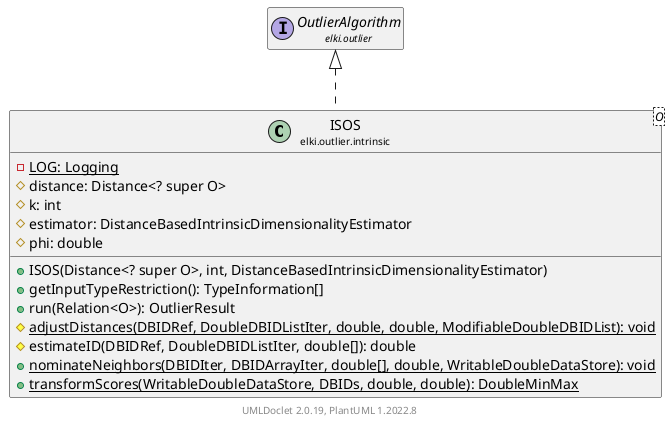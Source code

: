 @startuml
    remove .*\.(Instance|Par|Parameterizer|Factory)$
    set namespaceSeparator none
    hide empty fields
    hide empty methods

    class "<size:14>ISOS\n<size:10>elki.outlier.intrinsic" as elki.outlier.intrinsic.ISOS<O> [[ISOS.html]] {
        {static} -LOG: Logging
        #distance: Distance<? super O>
        #k: int
        #estimator: DistanceBasedIntrinsicDimensionalityEstimator
        #phi: double
        +ISOS(Distance<? super O>, int, DistanceBasedIntrinsicDimensionalityEstimator)
        +getInputTypeRestriction(): TypeInformation[]
        +run(Relation<O>): OutlierResult
        {static} #adjustDistances(DBIDRef, DoubleDBIDListIter, double, double, ModifiableDoubleDBIDList): void
        #estimateID(DBIDRef, DoubleDBIDListIter, double[]): double
        {static} +nominateNeighbors(DBIDIter, DBIDArrayIter, double[], double, WritableDoubleDataStore): void
        {static} +transformScores(WritableDoubleDataStore, DBIDs, double, double): DoubleMinMax
    }

    interface "<size:14>OutlierAlgorithm\n<size:10>elki.outlier" as elki.outlier.OutlierAlgorithm [[../OutlierAlgorithm.html]]
    class "<size:14>ISOS.Par\n<size:10>elki.outlier.intrinsic" as elki.outlier.intrinsic.ISOS.Par<O>

    elki.outlier.OutlierAlgorithm <|.. elki.outlier.intrinsic.ISOS
    elki.outlier.intrinsic.ISOS +-- elki.outlier.intrinsic.ISOS.Par

    center footer UMLDoclet 2.0.19, PlantUML 1.2022.8
@enduml
